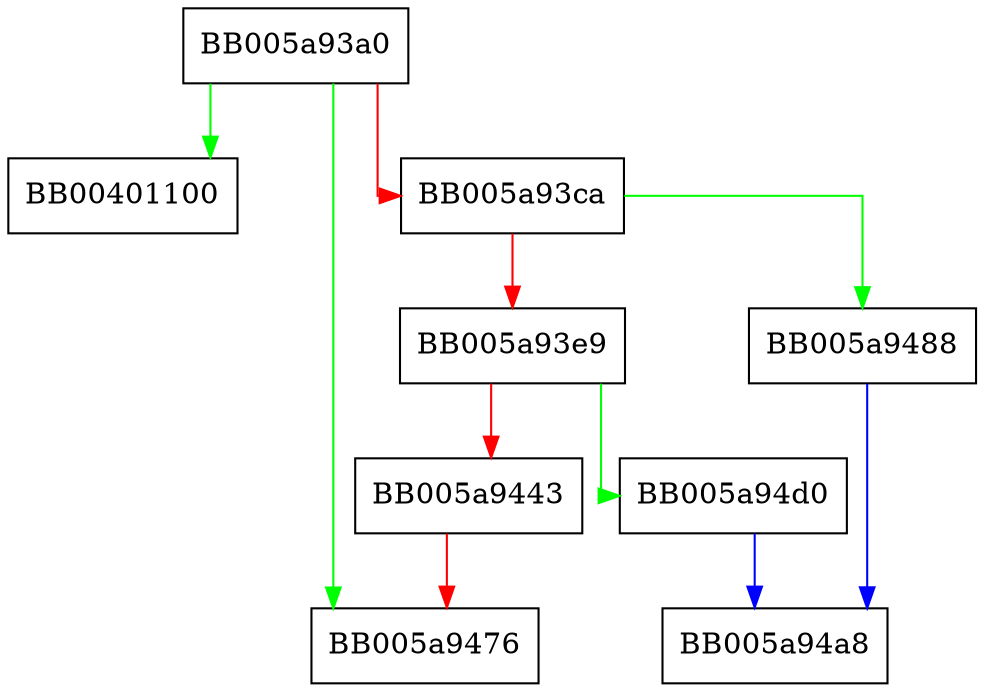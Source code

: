 digraph ERR_set_error_data {
  node [shape="box"];
  graph [splines=ortho];
  BB005a93a0 -> BB00401100 [color="green"];
  BB005a93a0 -> BB005a9476 [color="green"];
  BB005a93a0 -> BB005a93ca [color="red"];
  BB005a93ca -> BB005a9488 [color="green"];
  BB005a93ca -> BB005a93e9 [color="red"];
  BB005a93e9 -> BB005a94d0 [color="green"];
  BB005a93e9 -> BB005a9443 [color="red"];
  BB005a9443 -> BB005a9476 [color="red"];
  BB005a9488 -> BB005a94a8 [color="blue"];
  BB005a94d0 -> BB005a94a8 [color="blue"];
}
